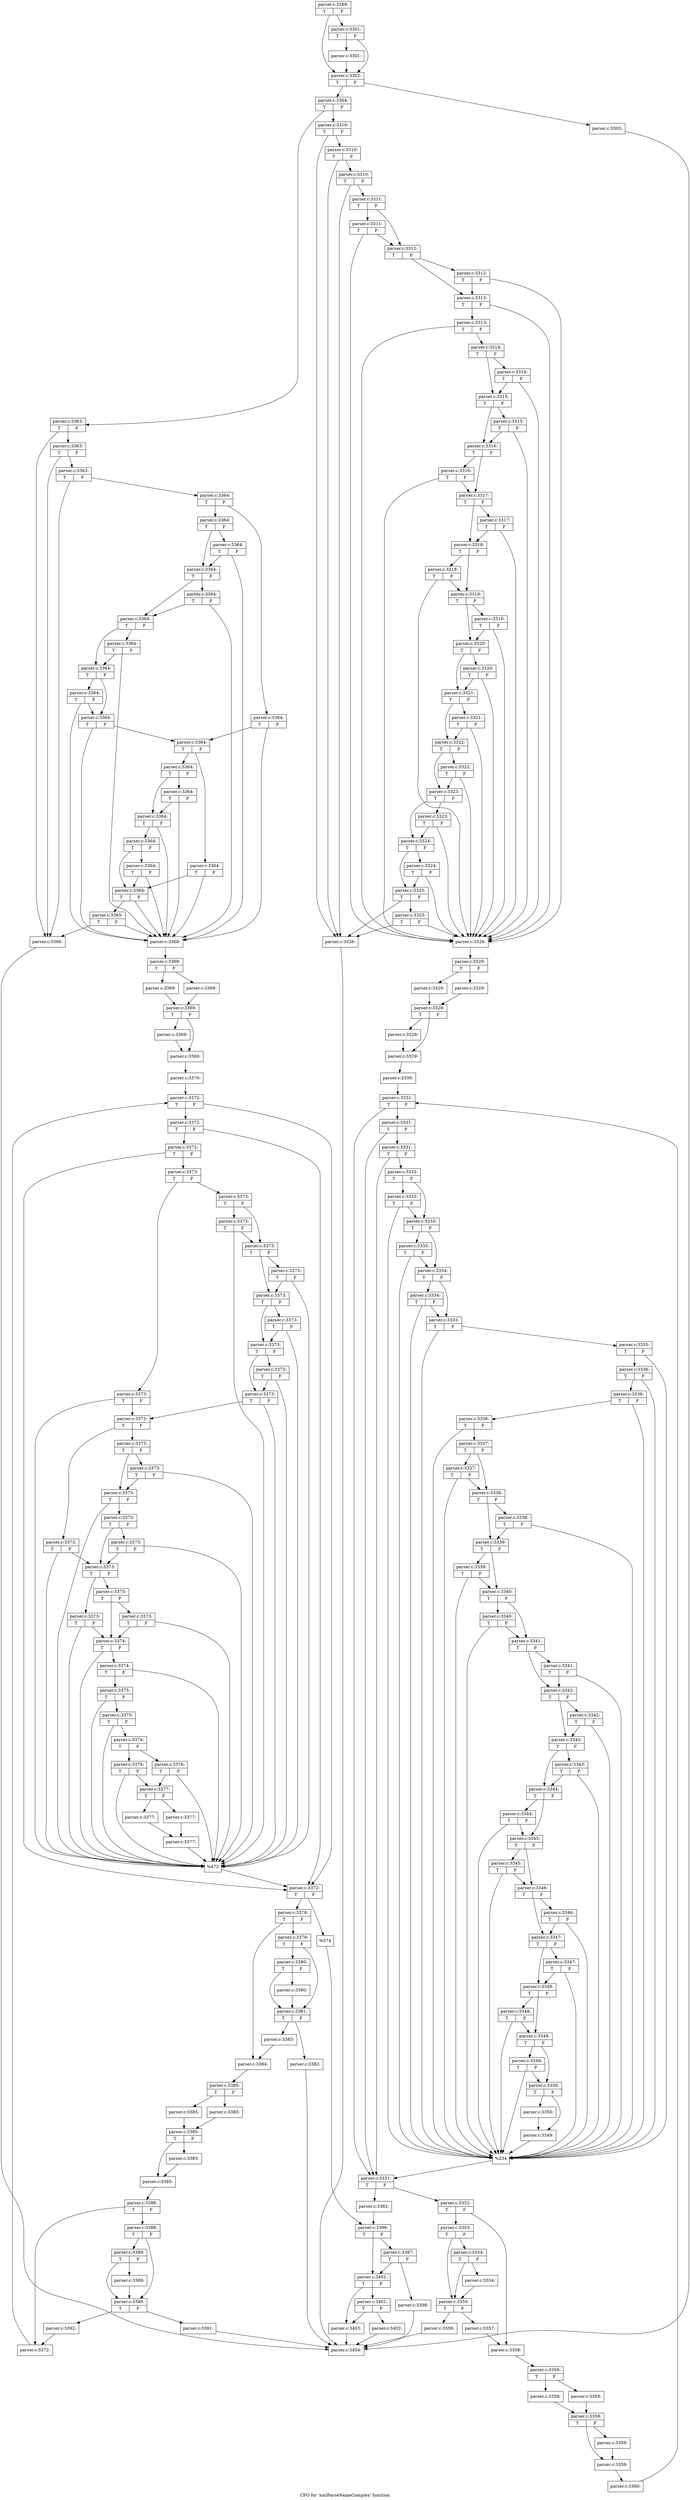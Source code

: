 digraph "CFG for 'xmlParseNameComplex' function" {
	label="CFG for 'xmlParseNameComplex' function";

	Node0x6055130 [shape=record,label="{parser.c:3289:|{<s0>T|<s1>F}}"];
	Node0x6055130 -> Node0x6058e50;
	Node0x6055130 -> Node0x6058e00;
	Node0x6058e50 [shape=record,label="{parser.c:3301:|{<s0>T|<s1>F}}"];
	Node0x6058e50 -> Node0x6058db0;
	Node0x6058e50 -> Node0x6058e00;
	Node0x6058db0 [shape=record,label="{parser.c:3301:}"];
	Node0x6058db0 -> Node0x6058e00;
	Node0x6058e00 [shape=record,label="{parser.c:3302:|{<s0>T|<s1>F}}"];
	Node0x6058e00 -> Node0x6059a40;
	Node0x6058e00 -> Node0x6059a90;
	Node0x6059a40 [shape=record,label="{parser.c:3303:}"];
	Node0x6059a40 -> Node0x6057ec0;
	Node0x6059a90 [shape=record,label="{parser.c:3304:|{<s0>T|<s1>F}}"];
	Node0x6059a90 -> Node0x605a230;
	Node0x6059a90 -> Node0x605a2d0;
	Node0x605a230 [shape=record,label="{parser.c:3310:|{<s0>T|<s1>F}}"];
	Node0x605a230 -> Node0x605a6d0;
	Node0x605a230 -> Node0x605aa20;
	Node0x605aa20 [shape=record,label="{parser.c:3310:|{<s0>T|<s1>F}}"];
	Node0x605aa20 -> Node0x605a6d0;
	Node0x605aa20 -> Node0x605a9a0;
	Node0x605a9a0 [shape=record,label="{parser.c:3310:|{<s0>T|<s1>F}}"];
	Node0x605a9a0 -> Node0x605a6d0;
	Node0x605a9a0 -> Node0x605a920;
	Node0x605a920 [shape=record,label="{parser.c:3311:|{<s0>T|<s1>F}}"];
	Node0x605a920 -> Node0x605b830;
	Node0x605a920 -> Node0x605b7b0;
	Node0x605b830 [shape=record,label="{parser.c:3311:|{<s0>T|<s1>F}}"];
	Node0x605b830 -> Node0x605a8d0;
	Node0x605b830 -> Node0x605b7b0;
	Node0x605b7b0 [shape=record,label="{parser.c:3312:|{<s0>T|<s1>F}}"];
	Node0x605b7b0 -> Node0x605bd10;
	Node0x605b7b0 -> Node0x605b730;
	Node0x605bd10 [shape=record,label="{parser.c:3312:|{<s0>T|<s1>F}}"];
	Node0x605bd10 -> Node0x605a8d0;
	Node0x605bd10 -> Node0x605b730;
	Node0x605b730 [shape=record,label="{parser.c:3313:|{<s0>T|<s1>F}}"];
	Node0x605b730 -> Node0x605a8d0;
	Node0x605b730 -> Node0x605b6b0;
	Node0x605b6b0 [shape=record,label="{parser.c:3313:|{<s0>T|<s1>F}}"];
	Node0x605b6b0 -> Node0x605a8d0;
	Node0x605b6b0 -> Node0x605b630;
	Node0x605b630 [shape=record,label="{parser.c:3314:|{<s0>T|<s1>F}}"];
	Node0x605b630 -> Node0x605c590;
	Node0x605b630 -> Node0x605b5b0;
	Node0x605c590 [shape=record,label="{parser.c:3314:|{<s0>T|<s1>F}}"];
	Node0x605c590 -> Node0x605a8d0;
	Node0x605c590 -> Node0x605b5b0;
	Node0x605b5b0 [shape=record,label="{parser.c:3315:|{<s0>T|<s1>F}}"];
	Node0x605b5b0 -> Node0x605ca10;
	Node0x605b5b0 -> Node0x605b530;
	Node0x605ca10 [shape=record,label="{parser.c:3315:|{<s0>T|<s1>F}}"];
	Node0x605ca10 -> Node0x605a8d0;
	Node0x605ca10 -> Node0x605b530;
	Node0x605b530 [shape=record,label="{parser.c:3316:|{<s0>T|<s1>F}}"];
	Node0x605b530 -> Node0x605ce90;
	Node0x605b530 -> Node0x605b4b0;
	Node0x605ce90 [shape=record,label="{parser.c:3316:|{<s0>T|<s1>F}}"];
	Node0x605ce90 -> Node0x605a8d0;
	Node0x605ce90 -> Node0x605b4b0;
	Node0x605b4b0 [shape=record,label="{parser.c:3317:|{<s0>T|<s1>F}}"];
	Node0x605b4b0 -> Node0x5854af0;
	Node0x605b4b0 -> Node0x605b430;
	Node0x5854af0 [shape=record,label="{parser.c:3317:|{<s0>T|<s1>F}}"];
	Node0x5854af0 -> Node0x605a8d0;
	Node0x5854af0 -> Node0x605b430;
	Node0x605b430 [shape=record,label="{parser.c:3318:|{<s0>T|<s1>F}}"];
	Node0x605b430 -> Node0x5854ff0;
	Node0x605b430 -> Node0x605b3b0;
	Node0x5854ff0 [shape=record,label="{parser.c:3318:|{<s0>T|<s1>F}}"];
	Node0x5854ff0 -> Node0x605a8d0;
	Node0x5854ff0 -> Node0x605b3b0;
	Node0x605b3b0 [shape=record,label="{parser.c:3319:|{<s0>T|<s1>F}}"];
	Node0x605b3b0 -> Node0x58554f0;
	Node0x605b3b0 -> Node0x605b330;
	Node0x58554f0 [shape=record,label="{parser.c:3319:|{<s0>T|<s1>F}}"];
	Node0x58554f0 -> Node0x605a8d0;
	Node0x58554f0 -> Node0x605b330;
	Node0x605b330 [shape=record,label="{parser.c:3320:|{<s0>T|<s1>F}}"];
	Node0x605b330 -> Node0x58559f0;
	Node0x605b330 -> Node0x605b2b0;
	Node0x58559f0 [shape=record,label="{parser.c:3320:|{<s0>T|<s1>F}}"];
	Node0x58559f0 -> Node0x605a8d0;
	Node0x58559f0 -> Node0x605b2b0;
	Node0x605b2b0 [shape=record,label="{parser.c:3321:|{<s0>T|<s1>F}}"];
	Node0x605b2b0 -> Node0x5855ef0;
	Node0x605b2b0 -> Node0x605b230;
	Node0x5855ef0 [shape=record,label="{parser.c:3321:|{<s0>T|<s1>F}}"];
	Node0x5855ef0 -> Node0x605a8d0;
	Node0x5855ef0 -> Node0x605b230;
	Node0x605b230 [shape=record,label="{parser.c:3322:|{<s0>T|<s1>F}}"];
	Node0x605b230 -> Node0x6060450;
	Node0x605b230 -> Node0x605b1b0;
	Node0x6060450 [shape=record,label="{parser.c:3322:|{<s0>T|<s1>F}}"];
	Node0x6060450 -> Node0x605a8d0;
	Node0x6060450 -> Node0x605b1b0;
	Node0x605b1b0 [shape=record,label="{parser.c:3323:|{<s0>T|<s1>F}}"];
	Node0x605b1b0 -> Node0x6060910;
	Node0x605b1b0 -> Node0x605b130;
	Node0x6060910 [shape=record,label="{parser.c:3323:|{<s0>T|<s1>F}}"];
	Node0x6060910 -> Node0x605a8d0;
	Node0x6060910 -> Node0x605b130;
	Node0x605b130 [shape=record,label="{parser.c:3324:|{<s0>T|<s1>F}}"];
	Node0x605b130 -> Node0x6060e10;
	Node0x605b130 -> Node0x605b010;
	Node0x6060e10 [shape=record,label="{parser.c:3324:|{<s0>T|<s1>F}}"];
	Node0x6060e10 -> Node0x605a8d0;
	Node0x6060e10 -> Node0x605b010;
	Node0x605b010 [shape=record,label="{parser.c:3325:|{<s0>T|<s1>F}}"];
	Node0x605b010 -> Node0x60612d0;
	Node0x605b010 -> Node0x605a6d0;
	Node0x60612d0 [shape=record,label="{parser.c:3325:|{<s0>T|<s1>F}}"];
	Node0x60612d0 -> Node0x605a8d0;
	Node0x60612d0 -> Node0x605a6d0;
	Node0x605a6d0 [shape=record,label="{parser.c:3326:}"];
	Node0x605a6d0 -> Node0x6057ec0;
	Node0x605a8d0 [shape=record,label="{parser.c:3328:}"];
	Node0x605a8d0 -> Node0x6061cc0;
	Node0x6061cc0 [shape=record,label="{parser.c:3329:|{<s0>T|<s1>F}}"];
	Node0x6061cc0 -> Node0x6061f60;
	Node0x6061cc0 -> Node0x6062000;
	Node0x6061f60 [shape=record,label="{parser.c:3329:}"];
	Node0x6061f60 -> Node0x6061fb0;
	Node0x6062000 [shape=record,label="{parser.c:3329:}"];
	Node0x6062000 -> Node0x6061fb0;
	Node0x6061fb0 [shape=record,label="{parser.c:3329:|{<s0>T|<s1>F}}"];
	Node0x6061fb0 -> Node0x6063290;
	Node0x6061fb0 -> Node0x60632e0;
	Node0x6063290 [shape=record,label="{parser.c:3329:}"];
	Node0x6063290 -> Node0x60632e0;
	Node0x60632e0 [shape=record,label="{parser.c:3329:}"];
	Node0x60632e0 -> Node0x6061c20;
	Node0x6061c20 [shape=record,label="{parser.c:3330:}"];
	Node0x6061c20 -> Node0x6061c70;
	Node0x6061c70 [shape=record,label="{parser.c:3331:|{<s0>T|<s1>F}}"];
	Node0x6061c70 -> Node0x6063ef0;
	Node0x6061c70 -> Node0x6063dd0;
	Node0x6063ef0 [shape=record,label="{parser.c:3331:|{<s0>T|<s1>F}}"];
	Node0x6063ef0 -> Node0x6063e70;
	Node0x6063ef0 -> Node0x6063dd0;
	Node0x6063e70 [shape=record,label="{parser.c:3331:|{<s0>T|<s1>F}}"];
	Node0x6063e70 -> Node0x6063e20;
	Node0x6063e70 -> Node0x6063dd0;
	Node0x6063e20 [shape=record,label="{parser.c:3332:|{<s0>T|<s1>F}}"];
	Node0x6063e20 -> Node0x6065040;
	Node0x6063e20 -> Node0x6064fc0;
	Node0x6065040 [shape=record,label="{parser.c:3332:|{<s0>T|<s1>F}}"];
	Node0x6065040 -> Node0x60644d0;
	Node0x6065040 -> Node0x6064fc0;
	Node0x6064fc0 [shape=record,label="{parser.c:3333:|{<s0>T|<s1>F}}"];
	Node0x6064fc0 -> Node0x6065520;
	Node0x6064fc0 -> Node0x6064f40;
	Node0x6065520 [shape=record,label="{parser.c:3333:|{<s0>T|<s1>F}}"];
	Node0x6065520 -> Node0x60644d0;
	Node0x6065520 -> Node0x6064f40;
	Node0x6064f40 [shape=record,label="{parser.c:3334:|{<s0>T|<s1>F}}"];
	Node0x6064f40 -> Node0x60659a0;
	Node0x6064f40 -> Node0x6064ec0;
	Node0x60659a0 [shape=record,label="{parser.c:3334:|{<s0>T|<s1>F}}"];
	Node0x60659a0 -> Node0x60644d0;
	Node0x60659a0 -> Node0x6064ec0;
	Node0x6064ec0 [shape=record,label="{parser.c:3335:|{<s0>T|<s1>F}}"];
	Node0x6064ec0 -> Node0x60644d0;
	Node0x6064ec0 -> Node0x6064e40;
	Node0x6064e40 [shape=record,label="{parser.c:3335:|{<s0>T|<s1>F}}"];
	Node0x6064e40 -> Node0x60644d0;
	Node0x6064e40 -> Node0x6064dc0;
	Node0x6064dc0 [shape=record,label="{parser.c:3336:|{<s0>T|<s1>F}}"];
	Node0x6064dc0 -> Node0x60644d0;
	Node0x6064dc0 -> Node0x6064d40;
	Node0x6064d40 [shape=record,label="{parser.c:3336:|{<s0>T|<s1>F}}"];
	Node0x6064d40 -> Node0x60644d0;
	Node0x6064d40 -> Node0x6064cc0;
	Node0x6064cc0 [shape=record,label="{parser.c:3336:|{<s0>T|<s1>F}}"];
	Node0x6064cc0 -> Node0x60644d0;
	Node0x6064cc0 -> Node0x6064c40;
	Node0x6064c40 [shape=record,label="{parser.c:3337:|{<s0>T|<s1>F}}"];
	Node0x6064c40 -> Node0x6066860;
	Node0x6064c40 -> Node0x6064bc0;
	Node0x6066860 [shape=record,label="{parser.c:3337:|{<s0>T|<s1>F}}"];
	Node0x6066860 -> Node0x60644d0;
	Node0x6066860 -> Node0x6064bc0;
	Node0x6064bc0 [shape=record,label="{parser.c:3338:|{<s0>T|<s1>F}}"];
	Node0x6064bc0 -> Node0x6066ce0;
	Node0x6064bc0 -> Node0x6064b40;
	Node0x6066ce0 [shape=record,label="{parser.c:3338:|{<s0>T|<s1>F}}"];
	Node0x6066ce0 -> Node0x60644d0;
	Node0x6066ce0 -> Node0x6064b40;
	Node0x6064b40 [shape=record,label="{parser.c:3339:|{<s0>T|<s1>F}}"];
	Node0x6064b40 -> Node0x6067160;
	Node0x6064b40 -> Node0x6064ac0;
	Node0x6067160 [shape=record,label="{parser.c:3339:|{<s0>T|<s1>F}}"];
	Node0x6067160 -> Node0x60644d0;
	Node0x6067160 -> Node0x6064ac0;
	Node0x6064ac0 [shape=record,label="{parser.c:3340:|{<s0>T|<s1>F}}"];
	Node0x6064ac0 -> Node0x60675e0;
	Node0x6064ac0 -> Node0x6064a40;
	Node0x60675e0 [shape=record,label="{parser.c:3340:|{<s0>T|<s1>F}}"];
	Node0x60675e0 -> Node0x60644d0;
	Node0x60675e0 -> Node0x6064a40;
	Node0x6064a40 [shape=record,label="{parser.c:3341:|{<s0>T|<s1>F}}"];
	Node0x6064a40 -> Node0x6067ae0;
	Node0x6064a40 -> Node0x60649c0;
	Node0x6067ae0 [shape=record,label="{parser.c:3341:|{<s0>T|<s1>F}}"];
	Node0x6067ae0 -> Node0x60644d0;
	Node0x6067ae0 -> Node0x60649c0;
	Node0x60649c0 [shape=record,label="{parser.c:3342:|{<s0>T|<s1>F}}"];
	Node0x60649c0 -> Node0x6067f60;
	Node0x60649c0 -> Node0x6064940;
	Node0x6067f60 [shape=record,label="{parser.c:3342:|{<s0>T|<s1>F}}"];
	Node0x6067f60 -> Node0x60644d0;
	Node0x6067f60 -> Node0x6064940;
	Node0x6064940 [shape=record,label="{parser.c:3343:|{<s0>T|<s1>F}}"];
	Node0x6064940 -> Node0x60683e0;
	Node0x6064940 -> Node0x60648c0;
	Node0x60683e0 [shape=record,label="{parser.c:3343:|{<s0>T|<s1>F}}"];
	Node0x60683e0 -> Node0x60644d0;
	Node0x60683e0 -> Node0x60648c0;
	Node0x60648c0 [shape=record,label="{parser.c:3344:|{<s0>T|<s1>F}}"];
	Node0x60648c0 -> Node0x6068860;
	Node0x60648c0 -> Node0x6064840;
	Node0x6068860 [shape=record,label="{parser.c:3344:|{<s0>T|<s1>F}}"];
	Node0x6068860 -> Node0x60644d0;
	Node0x6068860 -> Node0x6064840;
	Node0x6064840 [shape=record,label="{parser.c:3345:|{<s0>T|<s1>F}}"];
	Node0x6064840 -> Node0x6068d60;
	Node0x6064840 -> Node0x60647c0;
	Node0x6068d60 [shape=record,label="{parser.c:3345:|{<s0>T|<s1>F}}"];
	Node0x6068d60 -> Node0x60644d0;
	Node0x6068d60 -> Node0x60647c0;
	Node0x60647c0 [shape=record,label="{parser.c:3346:|{<s0>T|<s1>F}}"];
	Node0x60647c0 -> Node0x60691e0;
	Node0x60647c0 -> Node0x6064740;
	Node0x60691e0 [shape=record,label="{parser.c:3346:|{<s0>T|<s1>F}}"];
	Node0x60691e0 -> Node0x60644d0;
	Node0x60691e0 -> Node0x6064740;
	Node0x6064740 [shape=record,label="{parser.c:3347:|{<s0>T|<s1>F}}"];
	Node0x6064740 -> Node0x6069660;
	Node0x6064740 -> Node0x60646c0;
	Node0x6069660 [shape=record,label="{parser.c:3347:|{<s0>T|<s1>F}}"];
	Node0x6069660 -> Node0x60644d0;
	Node0x6069660 -> Node0x60646c0;
	Node0x60646c0 [shape=record,label="{parser.c:3348:|{<s0>T|<s1>F}}"];
	Node0x60646c0 -> Node0x6069ae0;
	Node0x60646c0 -> Node0x6064640;
	Node0x6069ae0 [shape=record,label="{parser.c:3348:|{<s0>T|<s1>F}}"];
	Node0x6069ae0 -> Node0x60644d0;
	Node0x6069ae0 -> Node0x6064640;
	Node0x6064640 [shape=record,label="{parser.c:3349:|{<s0>T|<s1>F}}"];
	Node0x6064640 -> Node0x6069f60;
	Node0x6064640 -> Node0x60645f0;
	Node0x6069f60 [shape=record,label="{parser.c:3349:|{<s0>T|<s1>F}}"];
	Node0x6069f60 -> Node0x60644d0;
	Node0x6069f60 -> Node0x60645f0;
	Node0x60645f0 [shape=record,label="{parser.c:3350:|{<s0>T|<s1>F}}"];
	Node0x60645f0 -> Node0x606a490;
	Node0x60645f0 -> Node0x606a440;
	Node0x606a490 [shape=record,label="{parser.c:3350:}"];
	Node0x606a490 -> Node0x606a440;
	Node0x606a440 [shape=record,label="{parser.c:3349:}"];
	Node0x606a440 -> Node0x60644d0;
	Node0x60644d0 [shape=record,label="{%234}"];
	Node0x60644d0 -> Node0x6063dd0;
	Node0x6063dd0 [shape=record,label="{parser.c:3331:|{<s0>T|<s1>F}}"];
	Node0x6063dd0 -> Node0x606aee0;
	Node0x6063dd0 -> Node0x6063d50;
	Node0x606aee0 [shape=record,label="{parser.c:3352:|{<s0>T|<s1>F}}"];
	Node0x606aee0 -> Node0x606b0d0;
	Node0x606aee0 -> Node0x606b120;
	Node0x606b0d0 [shape=record,label="{parser.c:3353:|{<s0>T|<s1>F}}"];
	Node0x606b0d0 -> Node0x606b730;
	Node0x606b0d0 -> Node0x606b6e0;
	Node0x606b730 [shape=record,label="{parser.c:3354:|{<s0>T|<s1>F}}"];
	Node0x606b730 -> Node0x606b690;
	Node0x606b730 -> Node0x606b6e0;
	Node0x606b690 [shape=record,label="{parser.c:3354:}"];
	Node0x606b690 -> Node0x606b6e0;
	Node0x606b6e0 [shape=record,label="{parser.c:3355:|{<s0>T|<s1>F}}"];
	Node0x606b6e0 -> Node0x606c2c0;
	Node0x606b6e0 -> Node0x606c310;
	Node0x606c2c0 [shape=record,label="{parser.c:3356:}"];
	Node0x606c2c0 -> Node0x6057ec0;
	Node0x606c310 [shape=record,label="{parser.c:3357:}"];
	Node0x606c310 -> Node0x606b120;
	Node0x606b120 [shape=record,label="{parser.c:3358:}"];
	Node0x606b120 -> Node0x606cc10;
	Node0x606cc10 [shape=record,label="{parser.c:3359:|{<s0>T|<s1>F}}"];
	Node0x606cc10 -> Node0x606ceb0;
	Node0x606cc10 -> Node0x606cf50;
	Node0x606ceb0 [shape=record,label="{parser.c:3359:}"];
	Node0x606ceb0 -> Node0x606cf00;
	Node0x606cf50 [shape=record,label="{parser.c:3359:}"];
	Node0x606cf50 -> Node0x606cf00;
	Node0x606cf00 [shape=record,label="{parser.c:3359:|{<s0>T|<s1>F}}"];
	Node0x606cf00 -> Node0x606e1e0;
	Node0x606cf00 -> Node0x606e230;
	Node0x606e1e0 [shape=record,label="{parser.c:3359:}"];
	Node0x606e1e0 -> Node0x606e230;
	Node0x606e230 [shape=record,label="{parser.c:3359:}"];
	Node0x606e230 -> Node0x606cb70;
	Node0x606cb70 [shape=record,label="{parser.c:3360:}"];
	Node0x606cb70 -> Node0x6061c70;
	Node0x6063d50 [shape=record,label="{parser.c:3362:}"];
	Node0x6063d50 -> Node0x605a280;
	Node0x605a2d0 [shape=record,label="{parser.c:3363:|{<s0>T|<s1>F}}"];
	Node0x605a2d0 -> Node0x606cbc0;
	Node0x605a2d0 -> Node0x606ee50;
	Node0x606ee50 [shape=record,label="{parser.c:3363:|{<s0>T|<s1>F}}"];
	Node0x606ee50 -> Node0x606cbc0;
	Node0x606ee50 -> Node0x606edd0;
	Node0x606edd0 [shape=record,label="{parser.c:3363:|{<s0>T|<s1>F}}"];
	Node0x606edd0 -> Node0x606cbc0;
	Node0x606edd0 -> Node0x606ed50;
	Node0x606ed50 [shape=record,label="{parser.c:3364:|{<s0>T|<s1>F}}"];
	Node0x606ed50 -> Node0x606f6b0;
	Node0x606ed50 -> Node0x606f700;
	Node0x606f6b0 [shape=record,label="{parser.c:3364:|{<s0>T|<s1>F}}"];
	Node0x606f6b0 -> Node0x606fa00;
	Node0x606f6b0 -> Node0x606f9b0;
	Node0x606fa00 [shape=record,label="{parser.c:3364:|{<s0>T|<s1>F}}"];
	Node0x606fa00 -> Node0x606ed00;
	Node0x606fa00 -> Node0x606f9b0;
	Node0x606f9b0 [shape=record,label="{parser.c:3364:|{<s0>T|<s1>F}}"];
	Node0x606f9b0 -> Node0x606fd30;
	Node0x606f9b0 -> Node0x606f960;
	Node0x606fd30 [shape=record,label="{parser.c:3364:|{<s0>T|<s1>F}}"];
	Node0x606fd30 -> Node0x606ed00;
	Node0x606fd30 -> Node0x606f960;
	Node0x606f960 [shape=record,label="{parser.c:3364:|{<s0>T|<s1>F}}"];
	Node0x606f960 -> Node0x6070060;
	Node0x606f960 -> Node0x606f910;
	Node0x6070060 [shape=record,label="{parser.c:3364:|{<s0>T|<s1>F}}"];
	Node0x6070060 -> Node0x606ed00;
	Node0x6070060 -> Node0x606f910;
	Node0x606f910 [shape=record,label="{parser.c:3364:|{<s0>T|<s1>F}}"];
	Node0x606f910 -> Node0x6070390;
	Node0x606f910 -> Node0x606f8c0;
	Node0x6070390 [shape=record,label="{parser.c:3364:|{<s0>T|<s1>F}}"];
	Node0x6070390 -> Node0x606ed00;
	Node0x6070390 -> Node0x606f8c0;
	Node0x606f8c0 [shape=record,label="{parser.c:3364:|{<s0>T|<s1>F}}"];
	Node0x606f8c0 -> Node0x606ed00;
	Node0x606f8c0 -> Node0x606f630;
	Node0x606f700 [shape=record,label="{parser.c:3364:|{<s0>T|<s1>F}}"];
	Node0x606f700 -> Node0x606ed00;
	Node0x606f700 -> Node0x606f630;
	Node0x606f630 [shape=record,label="{parser.c:3364:|{<s0>T|<s1>F}}"];
	Node0x606f630 -> Node0x60709e0;
	Node0x606f630 -> Node0x6070a30;
	Node0x60709e0 [shape=record,label="{parser.c:3364:|{<s0>T|<s1>F}}"];
	Node0x60709e0 -> Node0x606ed00;
	Node0x60709e0 -> Node0x606f5b0;
	Node0x6070a30 [shape=record,label="{parser.c:3364:|{<s0>T|<s1>F}}"];
	Node0x6070a30 -> Node0x6070d80;
	Node0x6070a30 -> Node0x6070d30;
	Node0x6070d80 [shape=record,label="{parser.c:3364:|{<s0>T|<s1>F}}"];
	Node0x6070d80 -> Node0x606ed00;
	Node0x6070d80 -> Node0x6070d30;
	Node0x6070d30 [shape=record,label="{parser.c:3364:|{<s0>T|<s1>F}}"];
	Node0x6070d30 -> Node0x606ed00;
	Node0x6070d30 -> Node0x6070ce0;
	Node0x6070ce0 [shape=record,label="{parser.c:3364:|{<s0>T|<s1>F}}"];
	Node0x6070ce0 -> Node0x6071220;
	Node0x6070ce0 -> Node0x606f5b0;
	Node0x6071220 [shape=record,label="{parser.c:3364:|{<s0>T|<s1>F}}"];
	Node0x6071220 -> Node0x606ed00;
	Node0x6071220 -> Node0x606f5b0;
	Node0x606f5b0 [shape=record,label="{parser.c:3364:|{<s0>T|<s1>F}}"];
	Node0x606f5b0 -> Node0x606f530;
	Node0x606f5b0 -> Node0x606ed00;
	Node0x606f530 [shape=record,label="{parser.c:3365:|{<s0>T|<s1>F}}"];
	Node0x606f530 -> Node0x606cbc0;
	Node0x606f530 -> Node0x606ed00;
	Node0x606cbc0 [shape=record,label="{parser.c:3366:}"];
	Node0x606cbc0 -> Node0x6057ec0;
	Node0x606ed00 [shape=record,label="{parser.c:3368:}"];
	Node0x606ed00 -> Node0x6071e80;
	Node0x6071e80 [shape=record,label="{parser.c:3369:|{<s0>T|<s1>F}}"];
	Node0x6071e80 -> Node0x6072120;
	Node0x6071e80 -> Node0x60721c0;
	Node0x6072120 [shape=record,label="{parser.c:3369:}"];
	Node0x6072120 -> Node0x6072170;
	Node0x60721c0 [shape=record,label="{parser.c:3369:}"];
	Node0x60721c0 -> Node0x6072170;
	Node0x6072170 [shape=record,label="{parser.c:3369:|{<s0>T|<s1>F}}"];
	Node0x6072170 -> Node0x6073450;
	Node0x6072170 -> Node0x60734a0;
	Node0x6073450 [shape=record,label="{parser.c:3369:}"];
	Node0x6073450 -> Node0x60734a0;
	Node0x60734a0 [shape=record,label="{parser.c:3369:}"];
	Node0x60734a0 -> Node0x6071de0;
	Node0x6071de0 [shape=record,label="{parser.c:3370:}"];
	Node0x6071de0 -> Node0x6071e30;
	Node0x6071e30 [shape=record,label="{parser.c:3372:|{<s0>T|<s1>F}}"];
	Node0x6071e30 -> Node0x60740b0;
	Node0x6071e30 -> Node0x6073f90;
	Node0x60740b0 [shape=record,label="{parser.c:3372:|{<s0>T|<s1>F}}"];
	Node0x60740b0 -> Node0x6074030;
	Node0x60740b0 -> Node0x6073f90;
	Node0x6074030 [shape=record,label="{parser.c:3372:|{<s0>T|<s1>F}}"];
	Node0x6074030 -> Node0x6073fe0;
	Node0x6074030 -> Node0x6073f90;
	Node0x6073fe0 [shape=record,label="{parser.c:3373:|{<s0>T|<s1>F}}"];
	Node0x6073fe0 -> Node0x6074b10;
	Node0x6073fe0 -> Node0x6074b60;
	Node0x6074b10 [shape=record,label="{parser.c:3373:|{<s0>T|<s1>F}}"];
	Node0x6074b10 -> Node0x6074ec0;
	Node0x6074b10 -> Node0x6074e70;
	Node0x6074ec0 [shape=record,label="{parser.c:3373:|{<s0>T|<s1>F}}"];
	Node0x6074ec0 -> Node0x6074690;
	Node0x6074ec0 -> Node0x6074e70;
	Node0x6074e70 [shape=record,label="{parser.c:3373:|{<s0>T|<s1>F}}"];
	Node0x6074e70 -> Node0x60751f0;
	Node0x6074e70 -> Node0x6074e20;
	Node0x60751f0 [shape=record,label="{parser.c:3373:|{<s0>T|<s1>F}}"];
	Node0x60751f0 -> Node0x6074690;
	Node0x60751f0 -> Node0x6074e20;
	Node0x6074e20 [shape=record,label="{parser.c:3373:|{<s0>T|<s1>F}}"];
	Node0x6074e20 -> Node0x6075520;
	Node0x6074e20 -> Node0x6074dd0;
	Node0x6075520 [shape=record,label="{parser.c:3373:|{<s0>T|<s1>F}}"];
	Node0x6075520 -> Node0x6074690;
	Node0x6075520 -> Node0x6074dd0;
	Node0x6074dd0 [shape=record,label="{parser.c:3373:|{<s0>T|<s1>F}}"];
	Node0x6074dd0 -> Node0x6075850;
	Node0x6074dd0 -> Node0x6074d80;
	Node0x6075850 [shape=record,label="{parser.c:3373:|{<s0>T|<s1>F}}"];
	Node0x6075850 -> Node0x6074690;
	Node0x6075850 -> Node0x6074d80;
	Node0x6074d80 [shape=record,label="{parser.c:3373:|{<s0>T|<s1>F}}"];
	Node0x6074d80 -> Node0x6074690;
	Node0x6074d80 -> Node0x6074a90;
	Node0x6074b60 [shape=record,label="{parser.c:3373:|{<s0>T|<s1>F}}"];
	Node0x6074b60 -> Node0x6074690;
	Node0x6074b60 -> Node0x6074a90;
	Node0x6074a90 [shape=record,label="{parser.c:3373:|{<s0>T|<s1>F}}"];
	Node0x6074a90 -> Node0x6075ea0;
	Node0x6074a90 -> Node0x6075ef0;
	Node0x6075ea0 [shape=record,label="{parser.c:3373:|{<s0>T|<s1>F}}"];
	Node0x6075ea0 -> Node0x6074690;
	Node0x6075ea0 -> Node0x6074a10;
	Node0x6075ef0 [shape=record,label="{parser.c:3373:|{<s0>T|<s1>F}}"];
	Node0x6075ef0 -> Node0x6076240;
	Node0x6075ef0 -> Node0x60761f0;
	Node0x6076240 [shape=record,label="{parser.c:3373:|{<s0>T|<s1>F}}"];
	Node0x6076240 -> Node0x6074690;
	Node0x6076240 -> Node0x60761f0;
	Node0x60761f0 [shape=record,label="{parser.c:3373:|{<s0>T|<s1>F}}"];
	Node0x60761f0 -> Node0x6074690;
	Node0x60761f0 -> Node0x60761a0;
	Node0x60761a0 [shape=record,label="{parser.c:3373:|{<s0>T|<s1>F}}"];
	Node0x60761a0 -> Node0x60766e0;
	Node0x60761a0 -> Node0x6074a10;
	Node0x60766e0 [shape=record,label="{parser.c:3373:|{<s0>T|<s1>F}}"];
	Node0x60766e0 -> Node0x6074690;
	Node0x60766e0 -> Node0x6074a10;
	Node0x6074a10 [shape=record,label="{parser.c:3373:|{<s0>T|<s1>F}}"];
	Node0x6074a10 -> Node0x6076a10;
	Node0x6074a10 -> Node0x6076a60;
	Node0x6076a10 [shape=record,label="{parser.c:3373:|{<s0>T|<s1>F}}"];
	Node0x6076a10 -> Node0x6076c50;
	Node0x6076a10 -> Node0x6074990;
	Node0x6076c50 [shape=record,label="{parser.c:3373:|{<s0>T|<s1>F}}"];
	Node0x6076c50 -> Node0x6074690;
	Node0x6076c50 -> Node0x6074990;
	Node0x6076a60 [shape=record,label="{parser.c:3373:|{<s0>T|<s1>F}}"];
	Node0x6076a60 -> Node0x6074690;
	Node0x6076a60 -> Node0x6074990;
	Node0x6074990 [shape=record,label="{parser.c:3374:|{<s0>T|<s1>F}}"];
	Node0x6074990 -> Node0x6074690;
	Node0x6074990 -> Node0x6074910;
	Node0x6074910 [shape=record,label="{parser.c:3374:|{<s0>T|<s1>F}}"];
	Node0x6074910 -> Node0x6074690;
	Node0x6074910 -> Node0x6074890;
	Node0x6074890 [shape=record,label="{parser.c:3375:|{<s0>T|<s1>F}}"];
	Node0x6074890 -> Node0x6074690;
	Node0x6074890 -> Node0x6074810;
	Node0x6074810 [shape=record,label="{parser.c:3375:|{<s0>T|<s1>F}}"];
	Node0x6074810 -> Node0x6074690;
	Node0x6074810 -> Node0x6074790;
	Node0x6074790 [shape=record,label="{parser.c:3376:|{<s0>T|<s1>F}}"];
	Node0x6074790 -> Node0x6077a40;
	Node0x6074790 -> Node0x6077a90;
	Node0x6077a40 [shape=record,label="{parser.c:3376:|{<s0>T|<s1>F}}"];
	Node0x6077a40 -> Node0x6074690;
	Node0x6077a40 -> Node0x6074740;
	Node0x6077a90 [shape=record,label="{parser.c:3376:|{<s0>T|<s1>F}}"];
	Node0x6077a90 -> Node0x6074690;
	Node0x6077a90 -> Node0x6074740;
	Node0x6074740 [shape=record,label="{parser.c:3377:|{<s0>T|<s1>F}}"];
	Node0x6074740 -> Node0x6077fd0;
	Node0x6074740 -> Node0x6078360;
	Node0x6077fd0 [shape=record,label="{parser.c:3377:}"];
	Node0x6077fd0 -> Node0x60783b0;
	Node0x6078360 [shape=record,label="{parser.c:3377:}"];
	Node0x6078360 -> Node0x60783b0;
	Node0x60783b0 [shape=record,label="{parser.c:3377:}"];
	Node0x60783b0 -> Node0x6074690;
	Node0x6074690 [shape=record,label="{%472}"];
	Node0x6074690 -> Node0x6073f90;
	Node0x6073f90 [shape=record,label="{parser.c:3372:|{<s0>T|<s1>F}}"];
	Node0x6073f90 -> Node0x6078c00;
	Node0x6073f90 -> Node0x6073f10;
	Node0x6078c00 [shape=record,label="{parser.c:3378:|{<s0>T|<s1>F}}"];
	Node0x6078c00 -> Node0x6078df0;
	Node0x6078c00 -> Node0x6078e40;
	Node0x6078df0 [shape=record,label="{parser.c:3379:|{<s0>T|<s1>F}}"];
	Node0x6078df0 -> Node0x6079450;
	Node0x6078df0 -> Node0x6079400;
	Node0x6079450 [shape=record,label="{parser.c:3380:|{<s0>T|<s1>F}}"];
	Node0x6079450 -> Node0x60793b0;
	Node0x6079450 -> Node0x6079400;
	Node0x60793b0 [shape=record,label="{parser.c:3380:}"];
	Node0x60793b0 -> Node0x6079400;
	Node0x6079400 [shape=record,label="{parser.c:3381:|{<s0>T|<s1>F}}"];
	Node0x6079400 -> Node0x6079fe0;
	Node0x6079400 -> Node0x607a030;
	Node0x6079fe0 [shape=record,label="{parser.c:3382:}"];
	Node0x6079fe0 -> Node0x6057ec0;
	Node0x607a030 [shape=record,label="{parser.c:3383:}"];
	Node0x607a030 -> Node0x6078e40;
	Node0x6078e40 [shape=record,label="{parser.c:3384:}"];
	Node0x6078e40 -> Node0x607a930;
	Node0x607a930 [shape=record,label="{parser.c:3385:|{<s0>T|<s1>F}}"];
	Node0x607a930 -> Node0x607abd0;
	Node0x607a930 -> Node0x607ac70;
	Node0x607abd0 [shape=record,label="{parser.c:3385:}"];
	Node0x607abd0 -> Node0x607ac20;
	Node0x607ac70 [shape=record,label="{parser.c:3385:}"];
	Node0x607ac70 -> Node0x607ac20;
	Node0x607ac20 [shape=record,label="{parser.c:3385:|{<s0>T|<s1>F}}"];
	Node0x607ac20 -> Node0x607be50;
	Node0x607ac20 -> Node0x607bea0;
	Node0x607be50 [shape=record,label="{parser.c:3385:}"];
	Node0x607be50 -> Node0x607bea0;
	Node0x607bea0 [shape=record,label="{parser.c:3385:}"];
	Node0x607bea0 -> Node0x607a890;
	Node0x607a890 [shape=record,label="{parser.c:3386:|{<s0>T|<s1>F}}"];
	Node0x607a890 -> Node0x607a8e0;
	Node0x607a890 -> Node0x607c7b0;
	Node0x607a8e0 [shape=record,label="{parser.c:3388:|{<s0>T|<s1>F}}"];
	Node0x607a8e0 -> Node0x607ccf0;
	Node0x607a8e0 -> Node0x607cca0;
	Node0x607ccf0 [shape=record,label="{parser.c:3389:|{<s0>T|<s1>F}}"];
	Node0x607ccf0 -> Node0x607cc50;
	Node0x607ccf0 -> Node0x607cca0;
	Node0x607cc50 [shape=record,label="{parser.c:3389:}"];
	Node0x607cc50 -> Node0x607cca0;
	Node0x607cca0 [shape=record,label="{parser.c:3390:|{<s0>T|<s1>F}}"];
	Node0x607cca0 -> Node0x607d880;
	Node0x607cca0 -> Node0x607d8d0;
	Node0x607d880 [shape=record,label="{parser.c:3391:}"];
	Node0x607d880 -> Node0x6057ec0;
	Node0x607d8d0 [shape=record,label="{parser.c:3392:}"];
	Node0x607d8d0 -> Node0x607c7b0;
	Node0x607c7b0 [shape=record,label="{parser.c:3372:}"];
	Node0x607c7b0 -> Node0x6071e30;
	Node0x6073f10 [shape=record,label="{%574}"];
	Node0x6073f10 -> Node0x605a280;
	Node0x605a280 [shape=record,label="{parser.c:3396:|{<s0>T|<s1>F}}"];
	Node0x605a280 -> Node0x607e380;
	Node0x605a280 -> Node0x607e330;
	Node0x607e380 [shape=record,label="{parser.c:3397:|{<s0>T|<s1>F}}"];
	Node0x607e380 -> Node0x607e2e0;
	Node0x607e380 -> Node0x607e330;
	Node0x607e2e0 [shape=record,label="{parser.c:3398:}"];
	Node0x607e2e0 -> Node0x6057ec0;
	Node0x607e330 [shape=record,label="{parser.c:3401:|{<s0>T|<s1>F}}"];
	Node0x607e330 -> Node0x607efd0;
	Node0x607e330 -> Node0x607ef80;
	Node0x607efd0 [shape=record,label="{parser.c:3401:|{<s0>T|<s1>F}}"];
	Node0x607efd0 -> Node0x607ef30;
	Node0x607efd0 -> Node0x607ef80;
	Node0x607ef30 [shape=record,label="{parser.c:3402:}"];
	Node0x607ef30 -> Node0x6057ec0;
	Node0x607ef80 [shape=record,label="{parser.c:3403:}"];
	Node0x607ef80 -> Node0x6057ec0;
	Node0x6057ec0 [shape=record,label="{parser.c:3404:}"];
}
